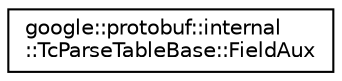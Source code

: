 digraph "类继承关系图"
{
 // LATEX_PDF_SIZE
  edge [fontname="Helvetica",fontsize="10",labelfontname="Helvetica",labelfontsize="10"];
  node [fontname="Helvetica",fontsize="10",shape=record];
  rankdir="LR";
  Node0 [label="google::protobuf::internal\l::TcParseTableBase::FieldAux",height=0.2,width=0.4,color="black", fillcolor="white", style="filled",URL="$uniongoogle_1_1protobuf_1_1internal_1_1TcParseTableBase_1_1FieldAux.html",tooltip=" "];
}
